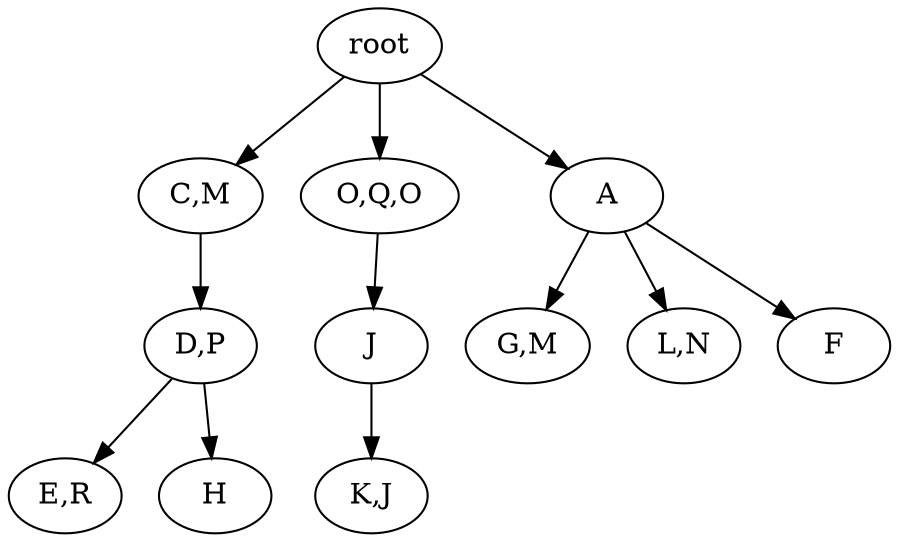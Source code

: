 strict digraph G {
	graph [name=G];
	0	 [label=root];
	1	 [label="C,M"];
	0 -> 1;
	2	 [label="O,Q,O"];
	0 -> 2;
	3	 [label=A];
	0 -> 3;
	4	 [label="D,P"];
	1 -> 4;
	5	 [label=J];
	2 -> 5;
	6	 [label="G,M"];
	3 -> 6;
	7	 [label="L,N"];
	3 -> 7;
	8	 [label=F];
	3 -> 8;
	9	 [label="E,R"];
	4 -> 9;
	10	 [label=H];
	4 -> 10;
	11	 [label="K,J"];
	5 -> 11;
}
